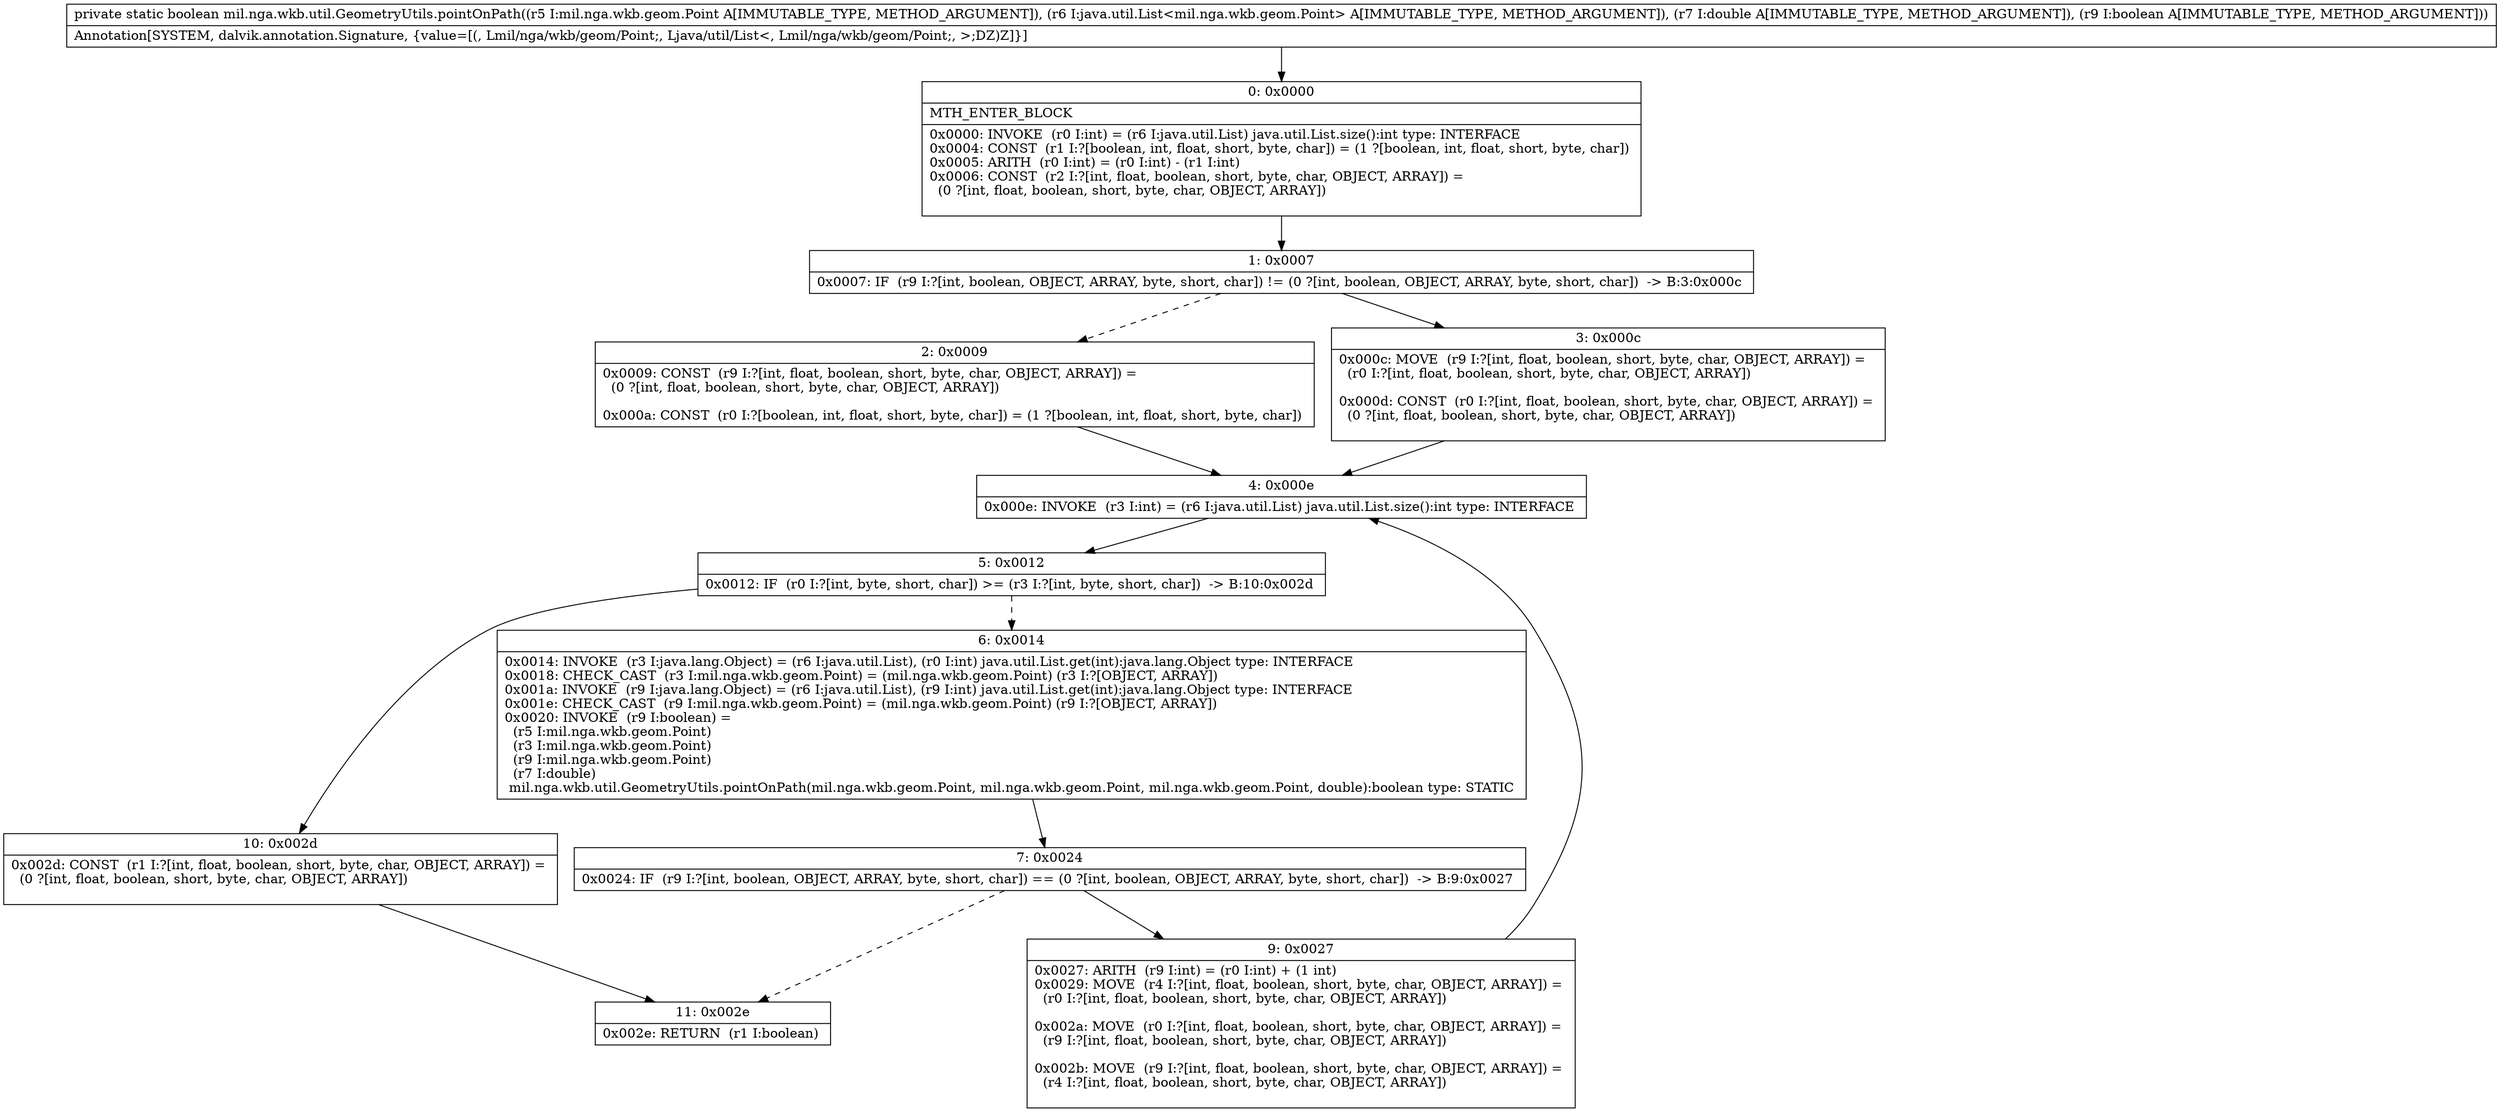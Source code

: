 digraph "CFG formil.nga.wkb.util.GeometryUtils.pointOnPath(Lmil\/nga\/wkb\/geom\/Point;Ljava\/util\/List;DZ)Z" {
Node_0 [shape=record,label="{0\:\ 0x0000|MTH_ENTER_BLOCK\l|0x0000: INVOKE  (r0 I:int) = (r6 I:java.util.List) java.util.List.size():int type: INTERFACE \l0x0004: CONST  (r1 I:?[boolean, int, float, short, byte, char]) = (1 ?[boolean, int, float, short, byte, char]) \l0x0005: ARITH  (r0 I:int) = (r0 I:int) \- (r1 I:int) \l0x0006: CONST  (r2 I:?[int, float, boolean, short, byte, char, OBJECT, ARRAY]) = \l  (0 ?[int, float, boolean, short, byte, char, OBJECT, ARRAY])\l \l}"];
Node_1 [shape=record,label="{1\:\ 0x0007|0x0007: IF  (r9 I:?[int, boolean, OBJECT, ARRAY, byte, short, char]) != (0 ?[int, boolean, OBJECT, ARRAY, byte, short, char])  \-\> B:3:0x000c \l}"];
Node_2 [shape=record,label="{2\:\ 0x0009|0x0009: CONST  (r9 I:?[int, float, boolean, short, byte, char, OBJECT, ARRAY]) = \l  (0 ?[int, float, boolean, short, byte, char, OBJECT, ARRAY])\l \l0x000a: CONST  (r0 I:?[boolean, int, float, short, byte, char]) = (1 ?[boolean, int, float, short, byte, char]) \l}"];
Node_3 [shape=record,label="{3\:\ 0x000c|0x000c: MOVE  (r9 I:?[int, float, boolean, short, byte, char, OBJECT, ARRAY]) = \l  (r0 I:?[int, float, boolean, short, byte, char, OBJECT, ARRAY])\l \l0x000d: CONST  (r0 I:?[int, float, boolean, short, byte, char, OBJECT, ARRAY]) = \l  (0 ?[int, float, boolean, short, byte, char, OBJECT, ARRAY])\l \l}"];
Node_4 [shape=record,label="{4\:\ 0x000e|0x000e: INVOKE  (r3 I:int) = (r6 I:java.util.List) java.util.List.size():int type: INTERFACE \l}"];
Node_5 [shape=record,label="{5\:\ 0x0012|0x0012: IF  (r0 I:?[int, byte, short, char]) \>= (r3 I:?[int, byte, short, char])  \-\> B:10:0x002d \l}"];
Node_6 [shape=record,label="{6\:\ 0x0014|0x0014: INVOKE  (r3 I:java.lang.Object) = (r6 I:java.util.List), (r0 I:int) java.util.List.get(int):java.lang.Object type: INTERFACE \l0x0018: CHECK_CAST  (r3 I:mil.nga.wkb.geom.Point) = (mil.nga.wkb.geom.Point) (r3 I:?[OBJECT, ARRAY]) \l0x001a: INVOKE  (r9 I:java.lang.Object) = (r6 I:java.util.List), (r9 I:int) java.util.List.get(int):java.lang.Object type: INTERFACE \l0x001e: CHECK_CAST  (r9 I:mil.nga.wkb.geom.Point) = (mil.nga.wkb.geom.Point) (r9 I:?[OBJECT, ARRAY]) \l0x0020: INVOKE  (r9 I:boolean) = \l  (r5 I:mil.nga.wkb.geom.Point)\l  (r3 I:mil.nga.wkb.geom.Point)\l  (r9 I:mil.nga.wkb.geom.Point)\l  (r7 I:double)\l mil.nga.wkb.util.GeometryUtils.pointOnPath(mil.nga.wkb.geom.Point, mil.nga.wkb.geom.Point, mil.nga.wkb.geom.Point, double):boolean type: STATIC \l}"];
Node_7 [shape=record,label="{7\:\ 0x0024|0x0024: IF  (r9 I:?[int, boolean, OBJECT, ARRAY, byte, short, char]) == (0 ?[int, boolean, OBJECT, ARRAY, byte, short, char])  \-\> B:9:0x0027 \l}"];
Node_9 [shape=record,label="{9\:\ 0x0027|0x0027: ARITH  (r9 I:int) = (r0 I:int) + (1 int) \l0x0029: MOVE  (r4 I:?[int, float, boolean, short, byte, char, OBJECT, ARRAY]) = \l  (r0 I:?[int, float, boolean, short, byte, char, OBJECT, ARRAY])\l \l0x002a: MOVE  (r0 I:?[int, float, boolean, short, byte, char, OBJECT, ARRAY]) = \l  (r9 I:?[int, float, boolean, short, byte, char, OBJECT, ARRAY])\l \l0x002b: MOVE  (r9 I:?[int, float, boolean, short, byte, char, OBJECT, ARRAY]) = \l  (r4 I:?[int, float, boolean, short, byte, char, OBJECT, ARRAY])\l \l}"];
Node_10 [shape=record,label="{10\:\ 0x002d|0x002d: CONST  (r1 I:?[int, float, boolean, short, byte, char, OBJECT, ARRAY]) = \l  (0 ?[int, float, boolean, short, byte, char, OBJECT, ARRAY])\l \l}"];
Node_11 [shape=record,label="{11\:\ 0x002e|0x002e: RETURN  (r1 I:boolean) \l}"];
MethodNode[shape=record,label="{private static boolean mil.nga.wkb.util.GeometryUtils.pointOnPath((r5 I:mil.nga.wkb.geom.Point A[IMMUTABLE_TYPE, METHOD_ARGUMENT]), (r6 I:java.util.List\<mil.nga.wkb.geom.Point\> A[IMMUTABLE_TYPE, METHOD_ARGUMENT]), (r7 I:double A[IMMUTABLE_TYPE, METHOD_ARGUMENT]), (r9 I:boolean A[IMMUTABLE_TYPE, METHOD_ARGUMENT]))  | Annotation[SYSTEM, dalvik.annotation.Signature, \{value=[(, Lmil\/nga\/wkb\/geom\/Point;, Ljava\/util\/List\<, Lmil\/nga\/wkb\/geom\/Point;, \>;DZ)Z]\}]\l}"];
MethodNode -> Node_0;
Node_0 -> Node_1;
Node_1 -> Node_2[style=dashed];
Node_1 -> Node_3;
Node_2 -> Node_4;
Node_3 -> Node_4;
Node_4 -> Node_5;
Node_5 -> Node_6[style=dashed];
Node_5 -> Node_10;
Node_6 -> Node_7;
Node_7 -> Node_9;
Node_7 -> Node_11[style=dashed];
Node_9 -> Node_4;
Node_10 -> Node_11;
}

